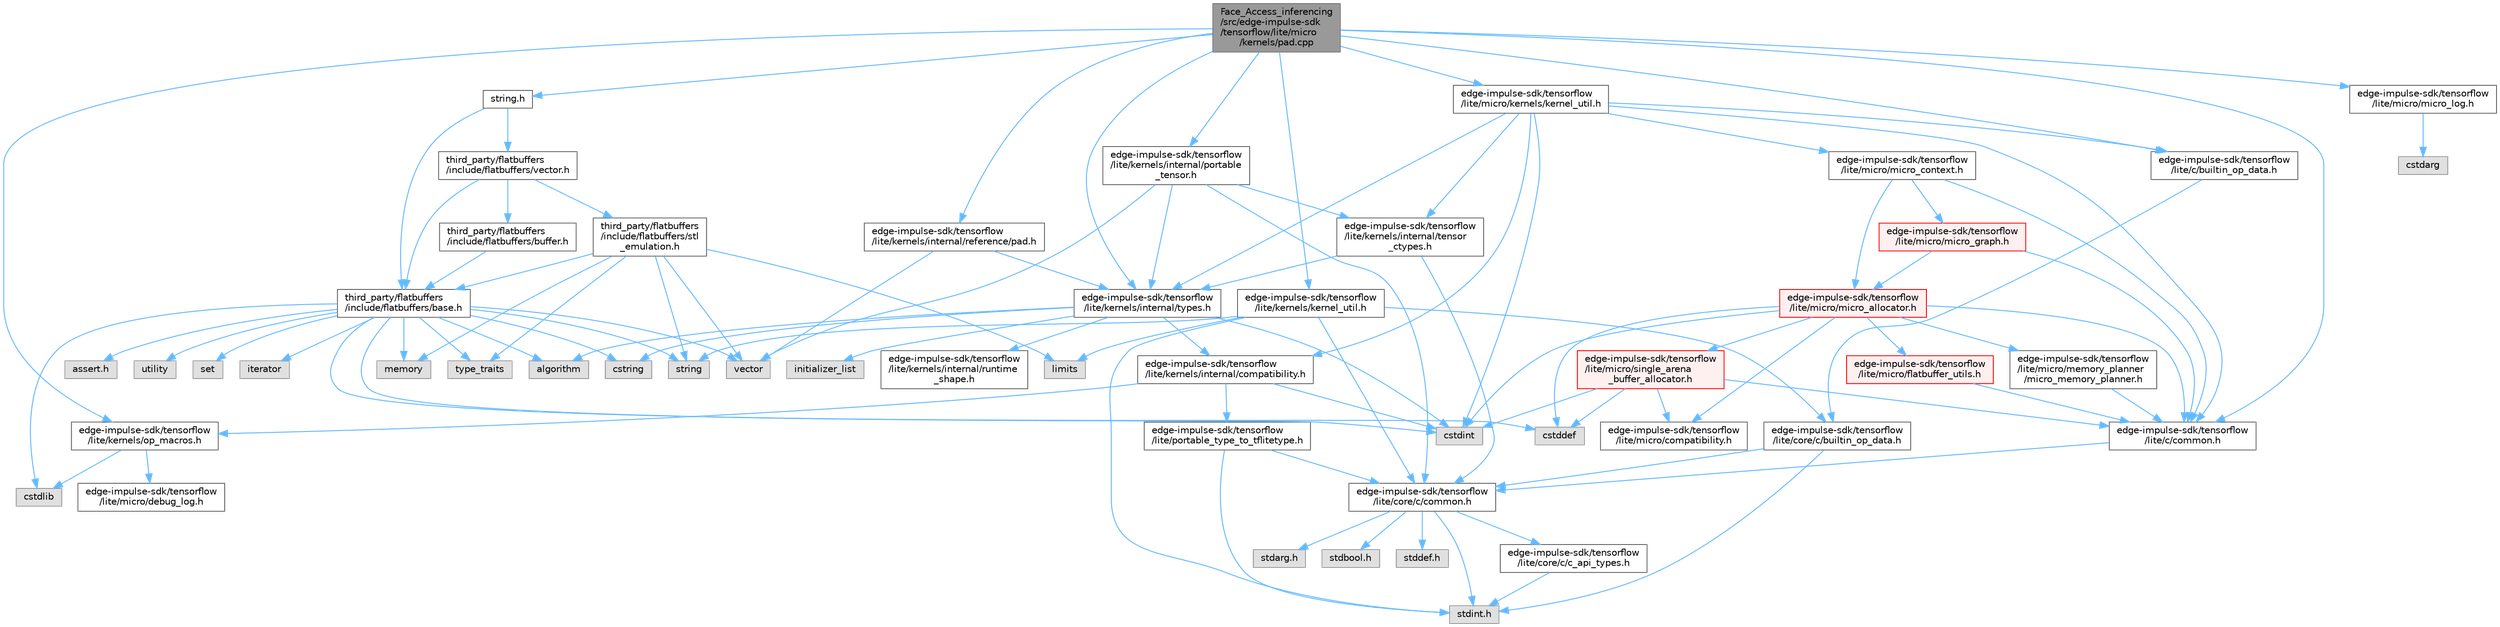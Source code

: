 digraph "Face_Access_inferencing/src/edge-impulse-sdk/tensorflow/lite/micro/kernels/pad.cpp"
{
 // LATEX_PDF_SIZE
  bgcolor="transparent";
  edge [fontname=Helvetica,fontsize=10,labelfontname=Helvetica,labelfontsize=10];
  node [fontname=Helvetica,fontsize=10,shape=box,height=0.2,width=0.4];
  Node1 [id="Node000001",label="Face_Access_inferencing\l/src/edge-impulse-sdk\l/tensorflow/lite/micro\l/kernels/pad.cpp",height=0.2,width=0.4,color="gray40", fillcolor="grey60", style="filled", fontcolor="black",tooltip=" "];
  Node1 -> Node2 [id="edge98_Node000001_Node000002",color="steelblue1",style="solid",tooltip=" "];
  Node2 [id="Node000002",label="edge-impulse-sdk/tensorflow\l/lite/kernels/internal/reference/pad.h",height=0.2,width=0.4,color="grey40", fillcolor="white", style="filled",URL="$_face___access__inferencing_2src_2edge-impulse-sdk_2tensorflow_2lite_2kernels_2internal_2reference_2pad_8h.html",tooltip=" "];
  Node2 -> Node3 [id="edge99_Node000002_Node000003",color="steelblue1",style="solid",tooltip=" "];
  Node3 [id="Node000003",label="vector",height=0.2,width=0.4,color="grey60", fillcolor="#E0E0E0", style="filled",tooltip=" "];
  Node2 -> Node4 [id="edge100_Node000002_Node000004",color="steelblue1",style="solid",tooltip=" "];
  Node4 [id="Node000004",label="edge-impulse-sdk/tensorflow\l/lite/kernels/internal/types.h",height=0.2,width=0.4,color="grey40", fillcolor="white", style="filled",URL="$_face___access__inferencing_2src_2edge-impulse-sdk_2tensorflow_2lite_2kernels_2internal_2types_8h.html",tooltip=" "];
  Node4 -> Node5 [id="edge101_Node000004_Node000005",color="steelblue1",style="solid",tooltip=" "];
  Node5 [id="Node000005",label="algorithm",height=0.2,width=0.4,color="grey60", fillcolor="#E0E0E0", style="filled",tooltip=" "];
  Node4 -> Node6 [id="edge102_Node000004_Node000006",color="steelblue1",style="solid",tooltip=" "];
  Node6 [id="Node000006",label="cstdint",height=0.2,width=0.4,color="grey60", fillcolor="#E0E0E0", style="filled",tooltip=" "];
  Node4 -> Node7 [id="edge103_Node000004_Node000007",color="steelblue1",style="solid",tooltip=" "];
  Node7 [id="Node000007",label="cstring",height=0.2,width=0.4,color="grey60", fillcolor="#E0E0E0", style="filled",tooltip=" "];
  Node4 -> Node8 [id="edge104_Node000004_Node000008",color="steelblue1",style="solid",tooltip=" "];
  Node8 [id="Node000008",label="initializer_list",height=0.2,width=0.4,color="grey60", fillcolor="#E0E0E0", style="filled",tooltip=" "];
  Node4 -> Node9 [id="edge105_Node000004_Node000009",color="steelblue1",style="solid",tooltip=" "];
  Node9 [id="Node000009",label="edge-impulse-sdk/tensorflow\l/lite/kernels/internal/compatibility.h",height=0.2,width=0.4,color="grey40", fillcolor="white", style="filled",URL="$_face___access__inferencing_2src_2edge-impulse-sdk_2tensorflow_2lite_2kernels_2internal_2compatibility_8h.html",tooltip=" "];
  Node9 -> Node6 [id="edge106_Node000009_Node000006",color="steelblue1",style="solid",tooltip=" "];
  Node9 -> Node10 [id="edge107_Node000009_Node000010",color="steelblue1",style="solid",tooltip=" "];
  Node10 [id="Node000010",label="edge-impulse-sdk/tensorflow\l/lite/portable_type_to_tflitetype.h",height=0.2,width=0.4,color="grey40", fillcolor="white", style="filled",URL="$_face___access__inferencing_2src_2edge-impulse-sdk_2tensorflow_2lite_2portable__type__to__tflitetype_8h.html",tooltip=" "];
  Node10 -> Node11 [id="edge108_Node000010_Node000011",color="steelblue1",style="solid",tooltip=" "];
  Node11 [id="Node000011",label="stdint.h",height=0.2,width=0.4,color="grey60", fillcolor="#E0E0E0", style="filled",tooltip=" "];
  Node10 -> Node12 [id="edge109_Node000010_Node000012",color="steelblue1",style="solid",tooltip=" "];
  Node12 [id="Node000012",label="edge-impulse-sdk/tensorflow\l/lite/core/c/common.h",height=0.2,width=0.4,color="grey40", fillcolor="white", style="filled",URL="$_face___access__inferencing_2src_2edge-impulse-sdk_2tensorflow_2lite_2core_2c_2common_8h.html",tooltip=" "];
  Node12 -> Node13 [id="edge110_Node000012_Node000013",color="steelblue1",style="solid",tooltip=" "];
  Node13 [id="Node000013",label="stdarg.h",height=0.2,width=0.4,color="grey60", fillcolor="#E0E0E0", style="filled",tooltip=" "];
  Node12 -> Node14 [id="edge111_Node000012_Node000014",color="steelblue1",style="solid",tooltip=" "];
  Node14 [id="Node000014",label="stdbool.h",height=0.2,width=0.4,color="grey60", fillcolor="#E0E0E0", style="filled",tooltip=" "];
  Node12 -> Node15 [id="edge112_Node000012_Node000015",color="steelblue1",style="solid",tooltip=" "];
  Node15 [id="Node000015",label="stddef.h",height=0.2,width=0.4,color="grey60", fillcolor="#E0E0E0", style="filled",tooltip=" "];
  Node12 -> Node11 [id="edge113_Node000012_Node000011",color="steelblue1",style="solid",tooltip=" "];
  Node12 -> Node16 [id="edge114_Node000012_Node000016",color="steelblue1",style="solid",tooltip=" "];
  Node16 [id="Node000016",label="edge-impulse-sdk/tensorflow\l/lite/core/c/c_api_types.h",height=0.2,width=0.4,color="grey40", fillcolor="white", style="filled",URL="$_face___access__inferencing_2src_2edge-impulse-sdk_2tensorflow_2lite_2core_2c_2c__api__types_8h.html",tooltip=" "];
  Node16 -> Node11 [id="edge115_Node000016_Node000011",color="steelblue1",style="solid",tooltip=" "];
  Node9 -> Node17 [id="edge116_Node000009_Node000017",color="steelblue1",style="solid",tooltip=" "];
  Node17 [id="Node000017",label="edge-impulse-sdk/tensorflow\l/lite/kernels/op_macros.h",height=0.2,width=0.4,color="grey40", fillcolor="white", style="filled",URL="$_face___access__inferencing_2src_2edge-impulse-sdk_2tensorflow_2lite_2kernels_2op__macros_8h.html",tooltip=" "];
  Node17 -> Node18 [id="edge117_Node000017_Node000018",color="steelblue1",style="solid",tooltip=" "];
  Node18 [id="Node000018",label="edge-impulse-sdk/tensorflow\l/lite/micro/debug_log.h",height=0.2,width=0.4,color="grey40", fillcolor="white", style="filled",URL="$_face___access__inferencing_2src_2edge-impulse-sdk_2tensorflow_2lite_2micro_2debug__log_8h.html",tooltip=" "];
  Node17 -> Node19 [id="edge118_Node000017_Node000019",color="steelblue1",style="solid",tooltip=" "];
  Node19 [id="Node000019",label="cstdlib",height=0.2,width=0.4,color="grey60", fillcolor="#E0E0E0", style="filled",tooltip=" "];
  Node4 -> Node20 [id="edge119_Node000004_Node000020",color="steelblue1",style="solid",tooltip=" "];
  Node20 [id="Node000020",label="edge-impulse-sdk/tensorflow\l/lite/kernels/internal/runtime\l_shape.h",height=0.2,width=0.4,color="grey40", fillcolor="white", style="filled",URL="$_face___access__inferencing_2src_2edge-impulse-sdk_2tensorflow_2lite_2kernels_2internal_2runtime__shape_8h.html",tooltip=" "];
  Node1 -> Node21 [id="edge120_Node000001_Node000021",color="steelblue1",style="solid",tooltip=" "];
  Node21 [id="Node000021",label="string.h",height=0.2,width=0.4,color="grey40", fillcolor="white", style="filled",URL="$string_8h.html",tooltip=" "];
  Node21 -> Node22 [id="edge121_Node000021_Node000022",color="steelblue1",style="solid",tooltip=" "];
  Node22 [id="Node000022",label="third_party/flatbuffers\l/include/flatbuffers/base.h",height=0.2,width=0.4,color="grey40", fillcolor="white", style="filled",URL="$base_8h.html",tooltip=" "];
  Node22 -> Node23 [id="edge122_Node000022_Node000023",color="steelblue1",style="solid",tooltip=" "];
  Node23 [id="Node000023",label="assert.h",height=0.2,width=0.4,color="grey60", fillcolor="#E0E0E0", style="filled",tooltip=" "];
  Node22 -> Node6 [id="edge123_Node000022_Node000006",color="steelblue1",style="solid",tooltip=" "];
  Node22 -> Node24 [id="edge124_Node000022_Node000024",color="steelblue1",style="solid",tooltip=" "];
  Node24 [id="Node000024",label="cstddef",height=0.2,width=0.4,color="grey60", fillcolor="#E0E0E0", style="filled",tooltip=" "];
  Node22 -> Node19 [id="edge125_Node000022_Node000019",color="steelblue1",style="solid",tooltip=" "];
  Node22 -> Node7 [id="edge126_Node000022_Node000007",color="steelblue1",style="solid",tooltip=" "];
  Node22 -> Node25 [id="edge127_Node000022_Node000025",color="steelblue1",style="solid",tooltip=" "];
  Node25 [id="Node000025",label="utility",height=0.2,width=0.4,color="grey60", fillcolor="#E0E0E0", style="filled",tooltip=" "];
  Node22 -> Node26 [id="edge128_Node000022_Node000026",color="steelblue1",style="solid",tooltip=" "];
  Node26 [id="Node000026",label="string",height=0.2,width=0.4,color="grey60", fillcolor="#E0E0E0", style="filled",tooltip=" "];
  Node22 -> Node27 [id="edge129_Node000022_Node000027",color="steelblue1",style="solid",tooltip=" "];
  Node27 [id="Node000027",label="type_traits",height=0.2,width=0.4,color="grey60", fillcolor="#E0E0E0", style="filled",tooltip=" "];
  Node22 -> Node3 [id="edge130_Node000022_Node000003",color="steelblue1",style="solid",tooltip=" "];
  Node22 -> Node28 [id="edge131_Node000022_Node000028",color="steelblue1",style="solid",tooltip=" "];
  Node28 [id="Node000028",label="set",height=0.2,width=0.4,color="grey60", fillcolor="#E0E0E0", style="filled",tooltip=" "];
  Node22 -> Node5 [id="edge132_Node000022_Node000005",color="steelblue1",style="solid",tooltip=" "];
  Node22 -> Node29 [id="edge133_Node000022_Node000029",color="steelblue1",style="solid",tooltip=" "];
  Node29 [id="Node000029",label="iterator",height=0.2,width=0.4,color="grey60", fillcolor="#E0E0E0", style="filled",tooltip=" "];
  Node22 -> Node30 [id="edge134_Node000022_Node000030",color="steelblue1",style="solid",tooltip=" "];
  Node30 [id="Node000030",label="memory",height=0.2,width=0.4,color="grey60", fillcolor="#E0E0E0", style="filled",tooltip=" "];
  Node21 -> Node31 [id="edge135_Node000021_Node000031",color="steelblue1",style="solid",tooltip=" "];
  Node31 [id="Node000031",label="third_party/flatbuffers\l/include/flatbuffers/vector.h",height=0.2,width=0.4,color="grey40", fillcolor="white", style="filled",URL="$vector_8h.html",tooltip=" "];
  Node31 -> Node22 [id="edge136_Node000031_Node000022",color="steelblue1",style="solid",tooltip=" "];
  Node31 -> Node32 [id="edge137_Node000031_Node000032",color="steelblue1",style="solid",tooltip=" "];
  Node32 [id="Node000032",label="third_party/flatbuffers\l/include/flatbuffers/buffer.h",height=0.2,width=0.4,color="grey40", fillcolor="white", style="filled",URL="$buffer_8h.html",tooltip=" "];
  Node32 -> Node22 [id="edge138_Node000032_Node000022",color="steelblue1",style="solid",tooltip=" "];
  Node31 -> Node33 [id="edge139_Node000031_Node000033",color="steelblue1",style="solid",tooltip=" "];
  Node33 [id="Node000033",label="third_party/flatbuffers\l/include/flatbuffers/stl\l_emulation.h",height=0.2,width=0.4,color="grey40", fillcolor="white", style="filled",URL="$stl__emulation_8h.html",tooltip=" "];
  Node33 -> Node22 [id="edge140_Node000033_Node000022",color="steelblue1",style="solid",tooltip=" "];
  Node33 -> Node26 [id="edge141_Node000033_Node000026",color="steelblue1",style="solid",tooltip=" "];
  Node33 -> Node27 [id="edge142_Node000033_Node000027",color="steelblue1",style="solid",tooltip=" "];
  Node33 -> Node3 [id="edge143_Node000033_Node000003",color="steelblue1",style="solid",tooltip=" "];
  Node33 -> Node30 [id="edge144_Node000033_Node000030",color="steelblue1",style="solid",tooltip=" "];
  Node33 -> Node34 [id="edge145_Node000033_Node000034",color="steelblue1",style="solid",tooltip=" "];
  Node34 [id="Node000034",label="limits",height=0.2,width=0.4,color="grey60", fillcolor="#E0E0E0", style="filled",tooltip=" "];
  Node1 -> Node35 [id="edge146_Node000001_Node000035",color="steelblue1",style="solid",tooltip=" "];
  Node35 [id="Node000035",label="edge-impulse-sdk/tensorflow\l/lite/c/builtin_op_data.h",height=0.2,width=0.4,color="grey40", fillcolor="white", style="filled",URL="$_face___access__inferencing_2src_2edge-impulse-sdk_2tensorflow_2lite_2c_2builtin__op__data_8h.html",tooltip=" "];
  Node35 -> Node36 [id="edge147_Node000035_Node000036",color="steelblue1",style="solid",tooltip=" "];
  Node36 [id="Node000036",label="edge-impulse-sdk/tensorflow\l/lite/core/c/builtin_op_data.h",height=0.2,width=0.4,color="grey40", fillcolor="white", style="filled",URL="$_face___access__inferencing_2src_2edge-impulse-sdk_2tensorflow_2lite_2core_2c_2builtin__op__data_8h.html",tooltip=" "];
  Node36 -> Node11 [id="edge148_Node000036_Node000011",color="steelblue1",style="solid",tooltip=" "];
  Node36 -> Node12 [id="edge149_Node000036_Node000012",color="steelblue1",style="solid",tooltip=" "];
  Node1 -> Node37 [id="edge150_Node000001_Node000037",color="steelblue1",style="solid",tooltip=" "];
  Node37 [id="Node000037",label="edge-impulse-sdk/tensorflow\l/lite/c/common.h",height=0.2,width=0.4,color="grey40", fillcolor="white", style="filled",URL="$_face___access__inferencing_2src_2edge-impulse-sdk_2tensorflow_2lite_2c_2common_8h.html",tooltip=" "];
  Node37 -> Node12 [id="edge151_Node000037_Node000012",color="steelblue1",style="solid",tooltip=" "];
  Node1 -> Node38 [id="edge152_Node000001_Node000038",color="steelblue1",style="solid",tooltip=" "];
  Node38 [id="Node000038",label="edge-impulse-sdk/tensorflow\l/lite/kernels/internal/portable\l_tensor.h",height=0.2,width=0.4,color="grey40", fillcolor="white", style="filled",URL="$_face___access__inferencing_2src_2edge-impulse-sdk_2tensorflow_2lite_2kernels_2internal_2portable__tensor_8h.html",tooltip=" "];
  Node38 -> Node3 [id="edge153_Node000038_Node000003",color="steelblue1",style="solid",tooltip=" "];
  Node38 -> Node12 [id="edge154_Node000038_Node000012",color="steelblue1",style="solid",tooltip=" "];
  Node38 -> Node39 [id="edge155_Node000038_Node000039",color="steelblue1",style="solid",tooltip=" "];
  Node39 [id="Node000039",label="edge-impulse-sdk/tensorflow\l/lite/kernels/internal/tensor\l_ctypes.h",height=0.2,width=0.4,color="grey40", fillcolor="white", style="filled",URL="$_face___access__inferencing_2src_2edge-impulse-sdk_2tensorflow_2lite_2kernels_2internal_2tensor__ctypes_8h.html",tooltip=" "];
  Node39 -> Node12 [id="edge156_Node000039_Node000012",color="steelblue1",style="solid",tooltip=" "];
  Node39 -> Node4 [id="edge157_Node000039_Node000004",color="steelblue1",style="solid",tooltip=" "];
  Node38 -> Node4 [id="edge158_Node000038_Node000004",color="steelblue1",style="solid",tooltip=" "];
  Node1 -> Node4 [id="edge159_Node000001_Node000004",color="steelblue1",style="solid",tooltip=" "];
  Node1 -> Node40 [id="edge160_Node000001_Node000040",color="steelblue1",style="solid",tooltip=" "];
  Node40 [id="Node000040",label="edge-impulse-sdk/tensorflow\l/lite/kernels/kernel_util.h",height=0.2,width=0.4,color="grey40", fillcolor="white", style="filled",URL="$_face___access__inferencing_2src_2edge-impulse-sdk_2tensorflow_2lite_2kernels_2kernel__util_8h.html",tooltip=" "];
  Node40 -> Node11 [id="edge161_Node000040_Node000011",color="steelblue1",style="solid",tooltip=" "];
  Node40 -> Node34 [id="edge162_Node000040_Node000034",color="steelblue1",style="solid",tooltip=" "];
  Node40 -> Node26 [id="edge163_Node000040_Node000026",color="steelblue1",style="solid",tooltip=" "];
  Node40 -> Node36 [id="edge164_Node000040_Node000036",color="steelblue1",style="solid",tooltip=" "];
  Node40 -> Node12 [id="edge165_Node000040_Node000012",color="steelblue1",style="solid",tooltip=" "];
  Node1 -> Node17 [id="edge166_Node000001_Node000017",color="steelblue1",style="solid",tooltip=" "];
  Node1 -> Node41 [id="edge167_Node000001_Node000041",color="steelblue1",style="solid",tooltip=" "];
  Node41 [id="Node000041",label="edge-impulse-sdk/tensorflow\l/lite/micro/kernels/kernel_util.h",height=0.2,width=0.4,color="grey40", fillcolor="white", style="filled",URL="$_face___access__inferencing_2src_2edge-impulse-sdk_2tensorflow_2lite_2micro_2kernels_2kernel__util_8h.html",tooltip=" "];
  Node41 -> Node6 [id="edge168_Node000041_Node000006",color="steelblue1",style="solid",tooltip=" "];
  Node41 -> Node35 [id="edge169_Node000041_Node000035",color="steelblue1",style="solid",tooltip=" "];
  Node41 -> Node37 [id="edge170_Node000041_Node000037",color="steelblue1",style="solid",tooltip=" "];
  Node41 -> Node9 [id="edge171_Node000041_Node000009",color="steelblue1",style="solid",tooltip=" "];
  Node41 -> Node39 [id="edge172_Node000041_Node000039",color="steelblue1",style="solid",tooltip=" "];
  Node41 -> Node4 [id="edge173_Node000041_Node000004",color="steelblue1",style="solid",tooltip=" "];
  Node41 -> Node42 [id="edge174_Node000041_Node000042",color="steelblue1",style="solid",tooltip=" "];
  Node42 [id="Node000042",label="edge-impulse-sdk/tensorflow\l/lite/micro/micro_context.h",height=0.2,width=0.4,color="grey40", fillcolor="white", style="filled",URL="$_face___access__inferencing_2src_2edge-impulse-sdk_2tensorflow_2lite_2micro_2micro__context_8h.html",tooltip=" "];
  Node42 -> Node37 [id="edge175_Node000042_Node000037",color="steelblue1",style="solid",tooltip=" "];
  Node42 -> Node43 [id="edge176_Node000042_Node000043",color="steelblue1",style="solid",tooltip=" "];
  Node43 [id="Node000043",label="edge-impulse-sdk/tensorflow\l/lite/micro/micro_allocator.h",height=0.2,width=0.4,color="red", fillcolor="#FFF0F0", style="filled",URL="$_face___access__inferencing_2src_2edge-impulse-sdk_2tensorflow_2lite_2micro_2micro__allocator_8h.html",tooltip=" "];
  Node43 -> Node24 [id="edge177_Node000043_Node000024",color="steelblue1",style="solid",tooltip=" "];
  Node43 -> Node6 [id="edge178_Node000043_Node000006",color="steelblue1",style="solid",tooltip=" "];
  Node43 -> Node37 [id="edge179_Node000043_Node000037",color="steelblue1",style="solid",tooltip=" "];
  Node43 -> Node44 [id="edge180_Node000043_Node000044",color="steelblue1",style="solid",tooltip=" "];
  Node44 [id="Node000044",label="edge-impulse-sdk/tensorflow\l/lite/micro/single_arena\l_buffer_allocator.h",height=0.2,width=0.4,color="red", fillcolor="#FFF0F0", style="filled",URL="$_face___access__inferencing_2src_2edge-impulse-sdk_2tensorflow_2lite_2micro_2single__arena__buffer__allocator_8h.html",tooltip=" "];
  Node44 -> Node24 [id="edge181_Node000044_Node000024",color="steelblue1",style="solid",tooltip=" "];
  Node44 -> Node6 [id="edge182_Node000044_Node000006",color="steelblue1",style="solid",tooltip=" "];
  Node44 -> Node37 [id="edge183_Node000044_Node000037",color="steelblue1",style="solid",tooltip=" "];
  Node44 -> Node47 [id="edge184_Node000044_Node000047",color="steelblue1",style="solid",tooltip=" "];
  Node47 [id="Node000047",label="edge-impulse-sdk/tensorflow\l/lite/micro/compatibility.h",height=0.2,width=0.4,color="grey40", fillcolor="white", style="filled",URL="$_face___access__inferencing_2src_2edge-impulse-sdk_2tensorflow_2lite_2micro_2compatibility_8h.html",tooltip=" "];
  Node43 -> Node47 [id="edge185_Node000043_Node000047",color="steelblue1",style="solid",tooltip=" "];
  Node43 -> Node48 [id="edge186_Node000043_Node000048",color="steelblue1",style="solid",tooltip=" "];
  Node48 [id="Node000048",label="edge-impulse-sdk/tensorflow\l/lite/micro/flatbuffer_utils.h",height=0.2,width=0.4,color="red", fillcolor="#FFF0F0", style="filled",URL="$_face___access__inferencing_2src_2edge-impulse-sdk_2tensorflow_2lite_2micro_2flatbuffer__utils_8h.html",tooltip=" "];
  Node48 -> Node37 [id="edge187_Node000048_Node000037",color="steelblue1",style="solid",tooltip=" "];
  Node43 -> Node74 [id="edge188_Node000043_Node000074",color="steelblue1",style="solid",tooltip=" "];
  Node74 [id="Node000074",label="edge-impulse-sdk/tensorflow\l/lite/micro/memory_planner\l/micro_memory_planner.h",height=0.2,width=0.4,color="grey40", fillcolor="white", style="filled",URL="$_face___access__inferencing_2src_2edge-impulse-sdk_2tensorflow_2lite_2micro_2memory__planner_2micro__memory__planner_8h.html",tooltip=" "];
  Node74 -> Node37 [id="edge189_Node000074_Node000037",color="steelblue1",style="solid",tooltip=" "];
  Node42 -> Node80 [id="edge190_Node000042_Node000080",color="steelblue1",style="solid",tooltip=" "];
  Node80 [id="Node000080",label="edge-impulse-sdk/tensorflow\l/lite/micro/micro_graph.h",height=0.2,width=0.4,color="red", fillcolor="#FFF0F0", style="filled",URL="$_face___access__inferencing_2src_2edge-impulse-sdk_2tensorflow_2lite_2micro_2micro__graph_8h.html",tooltip=" "];
  Node80 -> Node37 [id="edge191_Node000080_Node000037",color="steelblue1",style="solid",tooltip=" "];
  Node80 -> Node43 [id="edge192_Node000080_Node000043",color="steelblue1",style="solid",tooltip=" "];
  Node1 -> Node82 [id="edge193_Node000001_Node000082",color="steelblue1",style="solid",tooltip=" "];
  Node82 [id="Node000082",label="edge-impulse-sdk/tensorflow\l/lite/micro/micro_log.h",height=0.2,width=0.4,color="grey40", fillcolor="white", style="filled",URL="$_face___access__inferencing_2src_2edge-impulse-sdk_2tensorflow_2lite_2micro_2micro__log_8h.html",tooltip=" "];
  Node82 -> Node79 [id="edge194_Node000082_Node000079",color="steelblue1",style="solid",tooltip=" "];
  Node79 [id="Node000079",label="cstdarg",height=0.2,width=0.4,color="grey60", fillcolor="#E0E0E0", style="filled",tooltip=" "];
}
